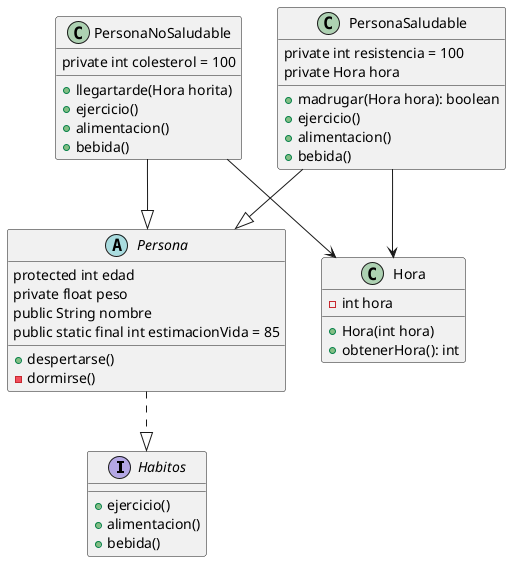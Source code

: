 @startuml

interface Habitos {
    + ejercicio()
    + alimentacion()
    + bebida()
}

abstract class Persona {
    protected int edad
    private float peso
    public String nombre
    public static final int estimacionVida = 85

    + despertarse()
    - dormirse()
}

class PersonaNoSaludable {
    private int colesterol = 100

    + llegartarde(Hora horita)
    + ejercicio()
    + alimentacion()
    + bebida()
}

class PersonaSaludable {
    private int resistencia = 100
    private Hora hora

    + madrugar(Hora hora): boolean
    + ejercicio()
    + alimentacion()
    + bebida()
}

class Hora {
    - int hora
    + Hora(int hora)
    + obtenerHora(): int
}

Persona ..|> Habitos
PersonaNoSaludable --|> Persona
PersonaSaludable --|> Persona
PersonaNoSaludable --> Hora
PersonaSaludable --> Hora

@enduml